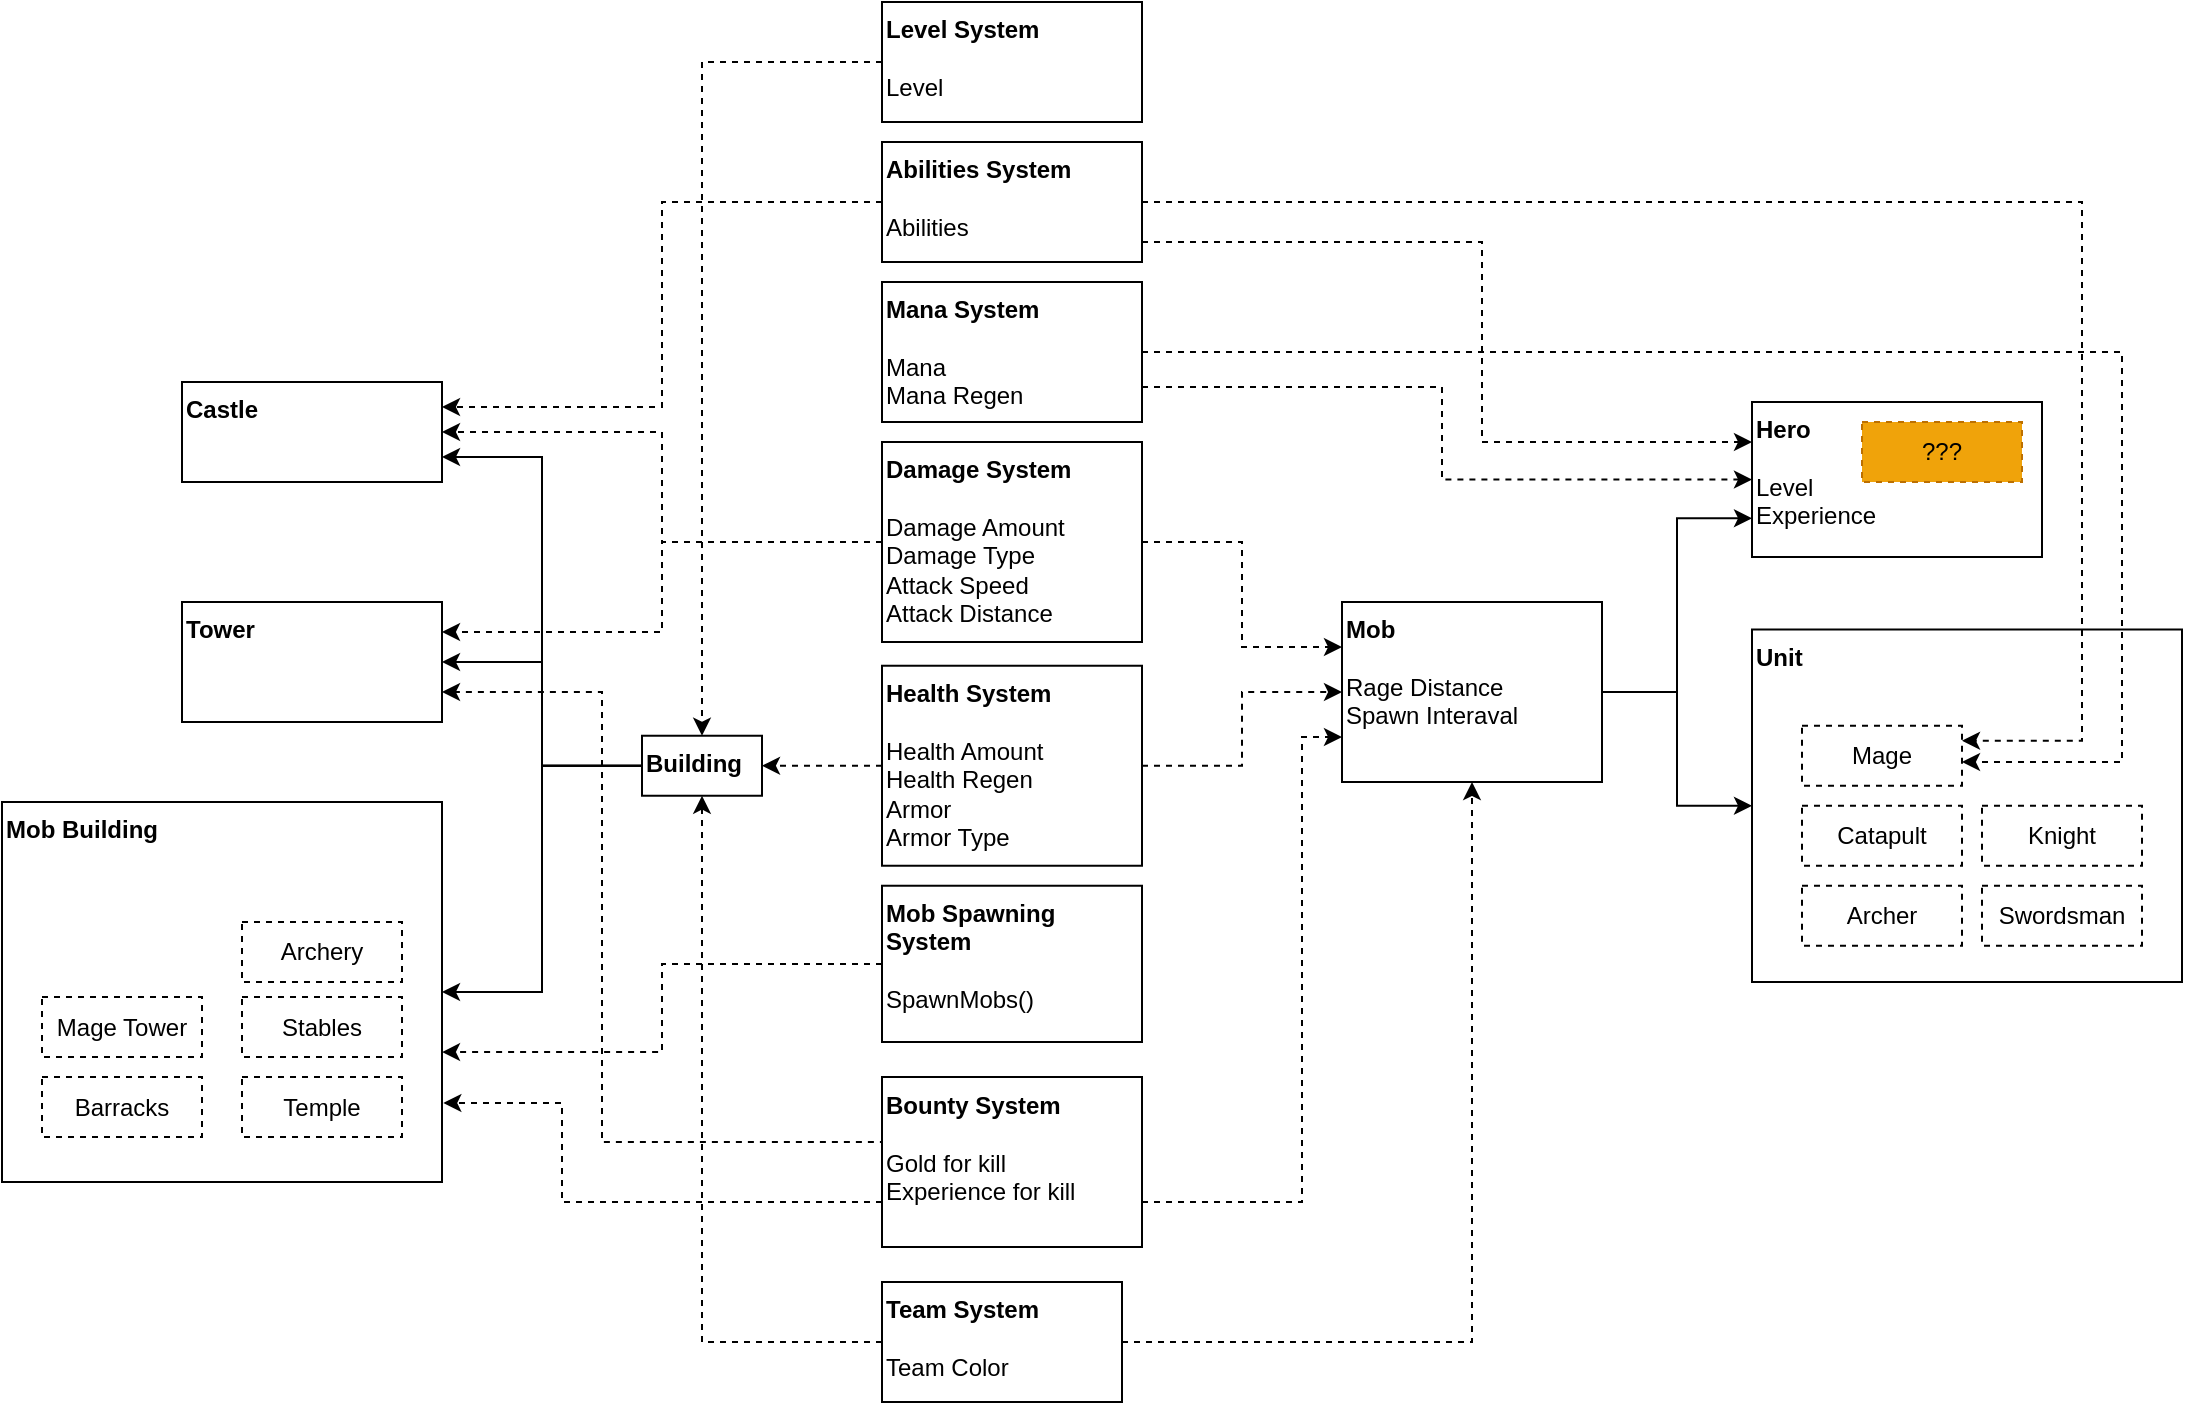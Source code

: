 <mxfile version="21.1.2" type="github">
  <diagram name="Страница 1" id="8yt0SZrPP_RbYerUbGmz">
    <mxGraphModel dx="2257" dy="775" grid="1" gridSize="10" guides="1" tooltips="1" connect="1" arrows="1" fold="1" page="1" pageScale="1" pageWidth="827" pageHeight="1169" math="0" shadow="0">
      <root>
        <mxCell id="0" />
        <mxCell id="1" parent="0" />
        <mxCell id="o9QlrB1gXAYVadC4v8IX-36" style="edgeStyle=orthogonalEdgeStyle;rounded=0;orthogonalLoop=1;jettySize=auto;html=1;dashed=1;entryX=1;entryY=0.5;entryDx=0;entryDy=0;" parent="1" source="N3ZdnWTbbpZVfNhrW-NO-1" target="o9QlrB1gXAYVadC4v8IX-3" edge="1">
          <mxGeometry relative="1" as="geometry">
            <mxPoint x="140" y="280" as="targetPoint" />
          </mxGeometry>
        </mxCell>
        <mxCell id="o9QlrB1gXAYVadC4v8IX-37" style="edgeStyle=orthogonalEdgeStyle;rounded=0;orthogonalLoop=1;jettySize=auto;html=1;entryX=1;entryY=0.25;entryDx=0;entryDy=0;dashed=1;" parent="1" source="N3ZdnWTbbpZVfNhrW-NO-1" target="o9QlrB1gXAYVadC4v8IX-4" edge="1">
          <mxGeometry relative="1" as="geometry" />
        </mxCell>
        <mxCell id="o9QlrB1gXAYVadC4v8IX-42" style="edgeStyle=orthogonalEdgeStyle;rounded=0;orthogonalLoop=1;jettySize=auto;html=1;dashed=1;entryX=0;entryY=0.25;entryDx=0;entryDy=0;" parent="1" source="N3ZdnWTbbpZVfNhrW-NO-1" target="o9QlrB1gXAYVadC4v8IX-6" edge="1">
          <mxGeometry relative="1" as="geometry" />
        </mxCell>
        <mxCell id="N3ZdnWTbbpZVfNhrW-NO-1" value="&lt;b&gt;Damage System&lt;/b&gt;&lt;br&gt;&lt;br&gt;Damage Amount&lt;br&gt;Damage Type&lt;br&gt;Attack Speed&lt;br&gt;Attack Distance" style="rounded=0;whiteSpace=wrap;html=1;align=left;verticalAlign=top;" parent="1" vertex="1">
          <mxGeometry x="270" y="260" width="130" height="100" as="geometry" />
        </mxCell>
        <mxCell id="o9QlrB1gXAYVadC4v8IX-38" style="edgeStyle=orthogonalEdgeStyle;rounded=0;orthogonalLoop=1;jettySize=auto;html=1;entryX=1;entryY=0.5;entryDx=0;entryDy=0;dashed=1;" parent="1" source="o9QlrB1gXAYVadC4v8IX-2" target="o9QlrB1gXAYVadC4v8IX-5" edge="1">
          <mxGeometry relative="1" as="geometry" />
        </mxCell>
        <mxCell id="o9QlrB1gXAYVadC4v8IX-43" style="edgeStyle=orthogonalEdgeStyle;rounded=0;orthogonalLoop=1;jettySize=auto;html=1;entryX=0;entryY=0.5;entryDx=0;entryDy=0;dashed=1;" parent="1" source="o9QlrB1gXAYVadC4v8IX-2" target="o9QlrB1gXAYVadC4v8IX-6" edge="1">
          <mxGeometry relative="1" as="geometry" />
        </mxCell>
        <mxCell id="o9QlrB1gXAYVadC4v8IX-2" value="&lt;b&gt;Health System&lt;br&gt;&lt;/b&gt;&lt;br&gt;Health Amount&lt;br&gt;Health Regen&lt;br&gt;Armor&lt;br&gt;Armor Type" style="rounded=0;whiteSpace=wrap;html=1;align=left;verticalAlign=top;" parent="1" vertex="1">
          <mxGeometry x="270" y="371.87" width="130" height="100" as="geometry" />
        </mxCell>
        <mxCell id="o9QlrB1gXAYVadC4v8IX-3" value="&lt;b&gt;Castle&lt;br&gt;&lt;/b&gt;" style="rounded=0;whiteSpace=wrap;html=1;align=left;verticalAlign=top;" parent="1" vertex="1">
          <mxGeometry x="-80" y="230" width="130" height="50" as="geometry" />
        </mxCell>
        <mxCell id="o9QlrB1gXAYVadC4v8IX-4" value="&lt;b&gt;Tower&lt;br&gt;&lt;/b&gt;&lt;br&gt;" style="rounded=0;whiteSpace=wrap;html=1;align=left;verticalAlign=top;" parent="1" vertex="1">
          <mxGeometry x="-80" y="340" width="130" height="60" as="geometry" />
        </mxCell>
        <mxCell id="o9QlrB1gXAYVadC4v8IX-33" style="edgeStyle=orthogonalEdgeStyle;rounded=0;orthogonalLoop=1;jettySize=auto;html=1;entryX=1;entryY=0.5;entryDx=0;entryDy=0;" parent="1" source="o9QlrB1gXAYVadC4v8IX-5" target="o9QlrB1gXAYVadC4v8IX-4" edge="1">
          <mxGeometry relative="1" as="geometry" />
        </mxCell>
        <mxCell id="o9QlrB1gXAYVadC4v8IX-34" style="edgeStyle=orthogonalEdgeStyle;rounded=0;orthogonalLoop=1;jettySize=auto;html=1;entryX=1;entryY=0.5;entryDx=0;entryDy=0;" parent="1" source="o9QlrB1gXAYVadC4v8IX-5" target="o9QlrB1gXAYVadC4v8IX-18" edge="1">
          <mxGeometry relative="1" as="geometry" />
        </mxCell>
        <mxCell id="o9QlrB1gXAYVadC4v8IX-35" style="edgeStyle=orthogonalEdgeStyle;rounded=0;orthogonalLoop=1;jettySize=auto;html=1;entryX=1;entryY=0.75;entryDx=0;entryDy=0;" parent="1" source="o9QlrB1gXAYVadC4v8IX-5" target="o9QlrB1gXAYVadC4v8IX-3" edge="1">
          <mxGeometry relative="1" as="geometry" />
        </mxCell>
        <mxCell id="o9QlrB1gXAYVadC4v8IX-5" value="&lt;b&gt;Building&lt;br&gt;&lt;/b&gt;&lt;br&gt;" style="rounded=0;whiteSpace=wrap;html=1;align=left;verticalAlign=top;" parent="1" vertex="1">
          <mxGeometry x="150" y="406.87" width="60" height="30" as="geometry" />
        </mxCell>
        <mxCell id="o9QlrB1gXAYVadC4v8IX-40" style="edgeStyle=orthogonalEdgeStyle;rounded=0;orthogonalLoop=1;jettySize=auto;html=1;entryX=0;entryY=0.5;entryDx=0;entryDy=0;" parent="1" source="o9QlrB1gXAYVadC4v8IX-6" target="o9QlrB1gXAYVadC4v8IX-8" edge="1">
          <mxGeometry relative="1" as="geometry" />
        </mxCell>
        <mxCell id="o9QlrB1gXAYVadC4v8IX-41" style="edgeStyle=orthogonalEdgeStyle;rounded=0;orthogonalLoop=1;jettySize=auto;html=1;entryX=0;entryY=0.75;entryDx=0;entryDy=0;" parent="1" source="o9QlrB1gXAYVadC4v8IX-6" target="o9QlrB1gXAYVadC4v8IX-7" edge="1">
          <mxGeometry relative="1" as="geometry" />
        </mxCell>
        <mxCell id="o9QlrB1gXAYVadC4v8IX-6" value="&lt;b&gt;Mob&lt;br&gt;&lt;/b&gt;&lt;br&gt;Rage Distance&lt;br&gt;Spawn Interaval&lt;br&gt;" style="rounded=0;whiteSpace=wrap;html=1;align=left;verticalAlign=top;" parent="1" vertex="1">
          <mxGeometry x="500" y="340" width="130" height="90" as="geometry" />
        </mxCell>
        <mxCell id="o9QlrB1gXAYVadC4v8IX-7" value="&lt;b&gt;Hero&lt;br&gt;&lt;/b&gt;&lt;br&gt;Level&lt;br&gt;Experience" style="rounded=0;whiteSpace=wrap;html=1;align=left;verticalAlign=top;" parent="1" vertex="1">
          <mxGeometry x="705" y="240" width="145" height="77.5" as="geometry" />
        </mxCell>
        <mxCell id="o9QlrB1gXAYVadC4v8IX-8" value="&lt;b&gt;Unit&lt;/b&gt;&lt;br&gt;" style="rounded=0;whiteSpace=wrap;html=1;align=left;verticalAlign=top;" parent="1" vertex="1">
          <mxGeometry x="705" y="353.75" width="215" height="176.25" as="geometry" />
        </mxCell>
        <mxCell id="o9QlrB1gXAYVadC4v8IX-13" value="Catapult" style="rounded=0;whiteSpace=wrap;html=1;dashed=1;" parent="1" vertex="1">
          <mxGeometry x="730" y="441.87" width="80" height="30" as="geometry" />
        </mxCell>
        <mxCell id="o9QlrB1gXAYVadC4v8IX-14" value="Knight" style="rounded=0;whiteSpace=wrap;html=1;dashed=1;" parent="1" vertex="1">
          <mxGeometry x="820" y="441.87" width="80" height="30" as="geometry" />
        </mxCell>
        <mxCell id="o9QlrB1gXAYVadC4v8IX-15" value="Archer" style="rounded=0;whiteSpace=wrap;html=1;dashed=1;" parent="1" vertex="1">
          <mxGeometry x="730" y="481.87" width="80" height="30" as="geometry" />
        </mxCell>
        <mxCell id="o9QlrB1gXAYVadC4v8IX-16" value="Swordsman" style="rounded=0;whiteSpace=wrap;html=1;dashed=1;" parent="1" vertex="1">
          <mxGeometry x="820" y="481.87" width="80" height="30" as="geometry" />
        </mxCell>
        <mxCell id="o9QlrB1gXAYVadC4v8IX-17" value="Mage" style="rounded=0;whiteSpace=wrap;html=1;dashed=1;" parent="1" vertex="1">
          <mxGeometry x="730" y="401.87" width="80" height="30" as="geometry" />
        </mxCell>
        <mxCell id="o9QlrB1gXAYVadC4v8IX-18" value="&lt;b&gt;Mob Building&lt;/b&gt;" style="rounded=0;whiteSpace=wrap;html=1;align=left;verticalAlign=top;" parent="1" vertex="1">
          <mxGeometry x="-170" y="440" width="220" height="190" as="geometry" />
        </mxCell>
        <mxCell id="o9QlrB1gXAYVadC4v8IX-46" style="edgeStyle=orthogonalEdgeStyle;rounded=0;orthogonalLoop=1;jettySize=auto;html=1;entryX=0;entryY=0.5;entryDx=0;entryDy=0;dashed=1;exitX=1;exitY=0.75;exitDx=0;exitDy=0;" parent="1" source="o9QlrB1gXAYVadC4v8IX-19" target="o9QlrB1gXAYVadC4v8IX-7" edge="1">
          <mxGeometry relative="1" as="geometry">
            <Array as="points">
              <mxPoint x="550" y="233" />
              <mxPoint x="550" y="279" />
            </Array>
          </mxGeometry>
        </mxCell>
        <mxCell id="o9QlrB1gXAYVadC4v8IX-47" style="edgeStyle=orthogonalEdgeStyle;rounded=0;orthogonalLoop=1;jettySize=auto;html=1;dashed=1;exitX=1;exitY=0.5;exitDx=0;exitDy=0;" parent="1" source="o9QlrB1gXAYVadC4v8IX-19" edge="1">
          <mxGeometry relative="1" as="geometry">
            <mxPoint x="810" y="420" as="targetPoint" />
            <Array as="points">
              <mxPoint x="890" y="215" />
              <mxPoint x="890" y="420" />
              <mxPoint x="810" y="420" />
            </Array>
          </mxGeometry>
        </mxCell>
        <mxCell id="o9QlrB1gXAYVadC4v8IX-19" value="&lt;b&gt;Mana System&lt;br&gt;&lt;/b&gt;&lt;br&gt;Mana&lt;br&gt;Mana Regen" style="rounded=0;whiteSpace=wrap;html=1;align=left;verticalAlign=top;" parent="1" vertex="1">
          <mxGeometry x="270" y="180" width="130" height="70" as="geometry" />
        </mxCell>
        <mxCell id="o9QlrB1gXAYVadC4v8IX-48" style="edgeStyle=orthogonalEdgeStyle;rounded=0;orthogonalLoop=1;jettySize=auto;html=1;entryX=0;entryY=0.25;entryDx=0;entryDy=0;dashed=1;" parent="1" source="o9QlrB1gXAYVadC4v8IX-20" target="o9QlrB1gXAYVadC4v8IX-7" edge="1">
          <mxGeometry relative="1" as="geometry">
            <Array as="points">
              <mxPoint x="570" y="160" />
              <mxPoint x="570" y="260" />
              <mxPoint x="705" y="260" />
            </Array>
          </mxGeometry>
        </mxCell>
        <mxCell id="o9QlrB1gXAYVadC4v8IX-51" style="edgeStyle=orthogonalEdgeStyle;rounded=0;orthogonalLoop=1;jettySize=auto;html=1;entryX=1;entryY=0.25;entryDx=0;entryDy=0;dashed=1;" parent="1" source="o9QlrB1gXAYVadC4v8IX-20" target="o9QlrB1gXAYVadC4v8IX-3" edge="1">
          <mxGeometry relative="1" as="geometry" />
        </mxCell>
        <mxCell id="voLCMBcsqlssWNx2IigY-5" style="edgeStyle=orthogonalEdgeStyle;rounded=0;hachureGap=4;orthogonalLoop=1;jettySize=auto;html=1;entryX=1;entryY=0.25;entryDx=0;entryDy=0;fontFamily=Architects Daughter;fontSource=https%3A%2F%2Ffonts.googleapis.com%2Fcss%3Ffamily%3DArchitects%2BDaughter;fontSize=16;dashed=1;" edge="1" parent="1" source="o9QlrB1gXAYVadC4v8IX-20" target="o9QlrB1gXAYVadC4v8IX-17">
          <mxGeometry relative="1" as="geometry">
            <Array as="points">
              <mxPoint x="870" y="140" />
              <mxPoint x="870" y="409" />
            </Array>
          </mxGeometry>
        </mxCell>
        <mxCell id="o9QlrB1gXAYVadC4v8IX-20" value="&lt;b&gt;Abilities System&lt;br&gt;&lt;/b&gt;&lt;br&gt;Abilities" style="rounded=0;whiteSpace=wrap;html=1;align=left;verticalAlign=top;" parent="1" vertex="1">
          <mxGeometry x="270" y="110" width="130" height="60" as="geometry" />
        </mxCell>
        <mxCell id="o9QlrB1gXAYVadC4v8IX-22" value="Archery" style="rounded=0;whiteSpace=wrap;html=1;dashed=1;" parent="1" vertex="1">
          <mxGeometry x="-50" y="500" width="80" height="30" as="geometry" />
        </mxCell>
        <mxCell id="o9QlrB1gXAYVadC4v8IX-58" value="Mage Tower" style="rounded=0;whiteSpace=wrap;html=1;dashed=1;" parent="1" vertex="1">
          <mxGeometry x="-150" y="537.5" width="80" height="30" as="geometry" />
        </mxCell>
        <mxCell id="o9QlrB1gXAYVadC4v8IX-59" value="Barracks" style="rounded=0;whiteSpace=wrap;html=1;dashed=1;" parent="1" vertex="1">
          <mxGeometry x="-150" y="577.5" width="80" height="30" as="geometry" />
        </mxCell>
        <mxCell id="o9QlrB1gXAYVadC4v8IX-60" value="Stables" style="rounded=0;whiteSpace=wrap;html=1;dashed=1;" parent="1" vertex="1">
          <mxGeometry x="-50" y="537.5" width="80" height="30" as="geometry" />
        </mxCell>
        <mxCell id="o9QlrB1gXAYVadC4v8IX-61" value="Temple" style="rounded=0;whiteSpace=wrap;html=1;dashed=1;" parent="1" vertex="1">
          <mxGeometry x="-50" y="577.5" width="80" height="30" as="geometry" />
        </mxCell>
        <mxCell id="o9QlrB1gXAYVadC4v8IX-63" style="edgeStyle=orthogonalEdgeStyle;rounded=0;orthogonalLoop=1;jettySize=auto;html=1;entryX=1;entryY=0.658;entryDx=0;entryDy=0;entryPerimeter=0;dashed=1;" parent="1" source="o9QlrB1gXAYVadC4v8IX-62" target="o9QlrB1gXAYVadC4v8IX-18" edge="1">
          <mxGeometry relative="1" as="geometry" />
        </mxCell>
        <mxCell id="o9QlrB1gXAYVadC4v8IX-62" value="&lt;b&gt;Mob Spawning System&lt;br&gt;&lt;/b&gt;&lt;br&gt;SpawnMobs()" style="rounded=0;whiteSpace=wrap;html=1;align=left;verticalAlign=top;" parent="1" vertex="1">
          <mxGeometry x="270" y="481.87" width="130" height="78.13" as="geometry" />
        </mxCell>
        <mxCell id="o9QlrB1gXAYVadC4v8IX-67" value="???" style="rounded=0;whiteSpace=wrap;html=1;dashed=1;fillColor=#f0a30a;strokeColor=#BD7000;fontColor=#000000;" parent="1" vertex="1">
          <mxGeometry x="760" y="250" width="80" height="30" as="geometry" />
        </mxCell>
        <mxCell id="voLCMBcsqlssWNx2IigY-8" style="edgeStyle=orthogonalEdgeStyle;rounded=0;orthogonalLoop=1;jettySize=auto;html=1;entryX=1;entryY=0.75;entryDx=0;entryDy=0;dashed=1;exitX=0.005;exitY=0.397;exitDx=0;exitDy=0;exitPerimeter=0;" edge="1" parent="1" source="voLCMBcsqlssWNx2IigY-6" target="o9QlrB1gXAYVadC4v8IX-4">
          <mxGeometry relative="1" as="geometry">
            <Array as="points">
              <mxPoint x="271" y="610" />
              <mxPoint x="130" y="610" />
              <mxPoint x="130" y="385" />
            </Array>
          </mxGeometry>
        </mxCell>
        <mxCell id="voLCMBcsqlssWNx2IigY-9" style="edgeStyle=orthogonalEdgeStyle;rounded=0;orthogonalLoop=1;jettySize=auto;html=1;entryX=1.003;entryY=0.792;entryDx=0;entryDy=0;entryPerimeter=0;dashed=1;" edge="1" parent="1" source="voLCMBcsqlssWNx2IigY-6" target="o9QlrB1gXAYVadC4v8IX-18">
          <mxGeometry relative="1" as="geometry">
            <Array as="points">
              <mxPoint x="110" y="640" />
              <mxPoint x="110" y="591" />
            </Array>
          </mxGeometry>
        </mxCell>
        <mxCell id="voLCMBcsqlssWNx2IigY-10" style="edgeStyle=orthogonalEdgeStyle;rounded=0;orthogonalLoop=1;jettySize=auto;html=1;entryX=0;entryY=0.75;entryDx=0;entryDy=0;dashed=1;" edge="1" parent="1" source="voLCMBcsqlssWNx2IigY-6" target="o9QlrB1gXAYVadC4v8IX-6">
          <mxGeometry relative="1" as="geometry">
            <Array as="points">
              <mxPoint x="480" y="640" />
              <mxPoint x="480" y="407" />
            </Array>
          </mxGeometry>
        </mxCell>
        <mxCell id="voLCMBcsqlssWNx2IigY-6" value="&lt;b&gt;Bounty System&lt;br&gt;&lt;/b&gt;&lt;br&gt;Gold for kill&lt;br&gt;Experience for kill" style="rounded=0;whiteSpace=wrap;html=1;align=left;verticalAlign=top;" vertex="1" parent="1">
          <mxGeometry x="270" y="577.5" width="130" height="85" as="geometry" />
        </mxCell>
        <mxCell id="voLCMBcsqlssWNx2IigY-14" style="edgeStyle=orthogonalEdgeStyle;rounded=0;orthogonalLoop=1;jettySize=auto;html=1;dashed=1;" edge="1" parent="1" source="voLCMBcsqlssWNx2IigY-11" target="o9QlrB1gXAYVadC4v8IX-5">
          <mxGeometry relative="1" as="geometry" />
        </mxCell>
        <mxCell id="voLCMBcsqlssWNx2IigY-11" value="&lt;b&gt;Level System&lt;br&gt;&lt;/b&gt;&lt;br&gt;Level" style="rounded=0;whiteSpace=wrap;html=1;align=left;verticalAlign=top;" vertex="1" parent="1">
          <mxGeometry x="270" y="40" width="130" height="60" as="geometry" />
        </mxCell>
        <mxCell id="voLCMBcsqlssWNx2IigY-16" style="edgeStyle=orthogonalEdgeStyle;rounded=0;orthogonalLoop=1;jettySize=auto;html=1;entryX=0.5;entryY=1;entryDx=0;entryDy=0;dashed=1;" edge="1" parent="1" source="voLCMBcsqlssWNx2IigY-15" target="o9QlrB1gXAYVadC4v8IX-5">
          <mxGeometry relative="1" as="geometry" />
        </mxCell>
        <mxCell id="voLCMBcsqlssWNx2IigY-17" style="edgeStyle=orthogonalEdgeStyle;rounded=0;orthogonalLoop=1;jettySize=auto;html=1;dashed=1;" edge="1" parent="1" source="voLCMBcsqlssWNx2IigY-15" target="o9QlrB1gXAYVadC4v8IX-6">
          <mxGeometry relative="1" as="geometry" />
        </mxCell>
        <mxCell id="voLCMBcsqlssWNx2IigY-15" value="&lt;b&gt;Team System&lt;/b&gt;&lt;br&gt;&lt;br&gt;Team Color" style="whiteSpace=wrap;html=1;align=left;verticalAlign=top;" vertex="1" parent="1">
          <mxGeometry x="270" y="680" width="120" height="60" as="geometry" />
        </mxCell>
      </root>
    </mxGraphModel>
  </diagram>
</mxfile>
